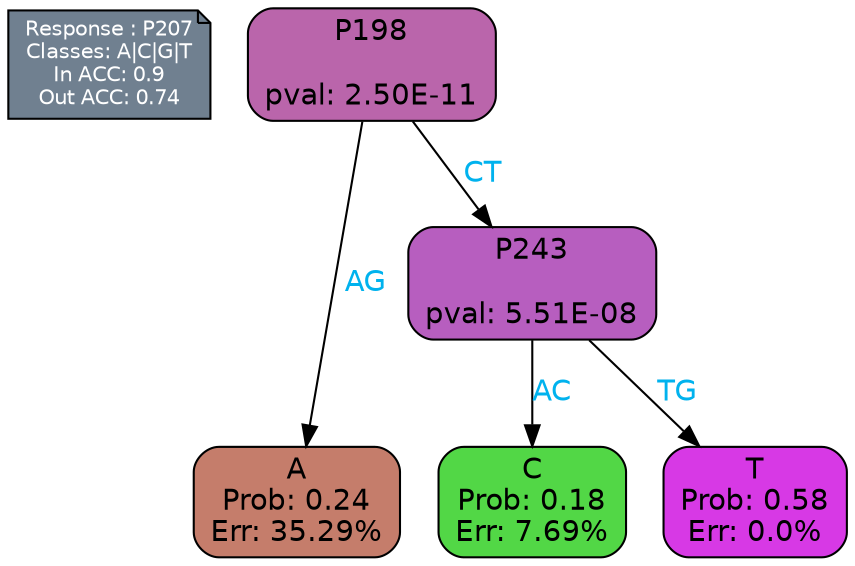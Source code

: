 digraph Tree {
node [shape=box, style="filled, rounded", color="black", fontname=helvetica] ;
graph [ranksep=equally, splines=polylines, bgcolor=transparent, dpi=600] ;
edge [fontname=helvetica] ;
LEGEND [label="Response : P207
Classes: A|C|G|T
In ACC: 0.9
Out ACC: 0.74
",shape=note,align=left,style=filled,fillcolor="slategray",fontcolor="white",fontsize=10];1 [label="P198

pval: 2.50E-11", fillcolor="#ba65ab"] ;
2 [label="A
Prob: 0.24
Err: 35.29%", fillcolor="#c57d6b"] ;
3 [label="P243

pval: 5.51E-08", fillcolor="#b75ebf"] ;
4 [label="C
Prob: 0.18
Err: 7.69%", fillcolor="#52d746"] ;
5 [label="T
Prob: 0.58
Err: 0.0%", fillcolor="#d739e5"] ;
1 -> 2 [label="AG",fontcolor=deepskyblue2] ;
1 -> 3 [label="CT",fontcolor=deepskyblue2] ;
3 -> 4 [label="AC",fontcolor=deepskyblue2] ;
3 -> 5 [label="TG",fontcolor=deepskyblue2] ;
{rank = same; 2;4;5;}{rank = same; LEGEND;1;}}
